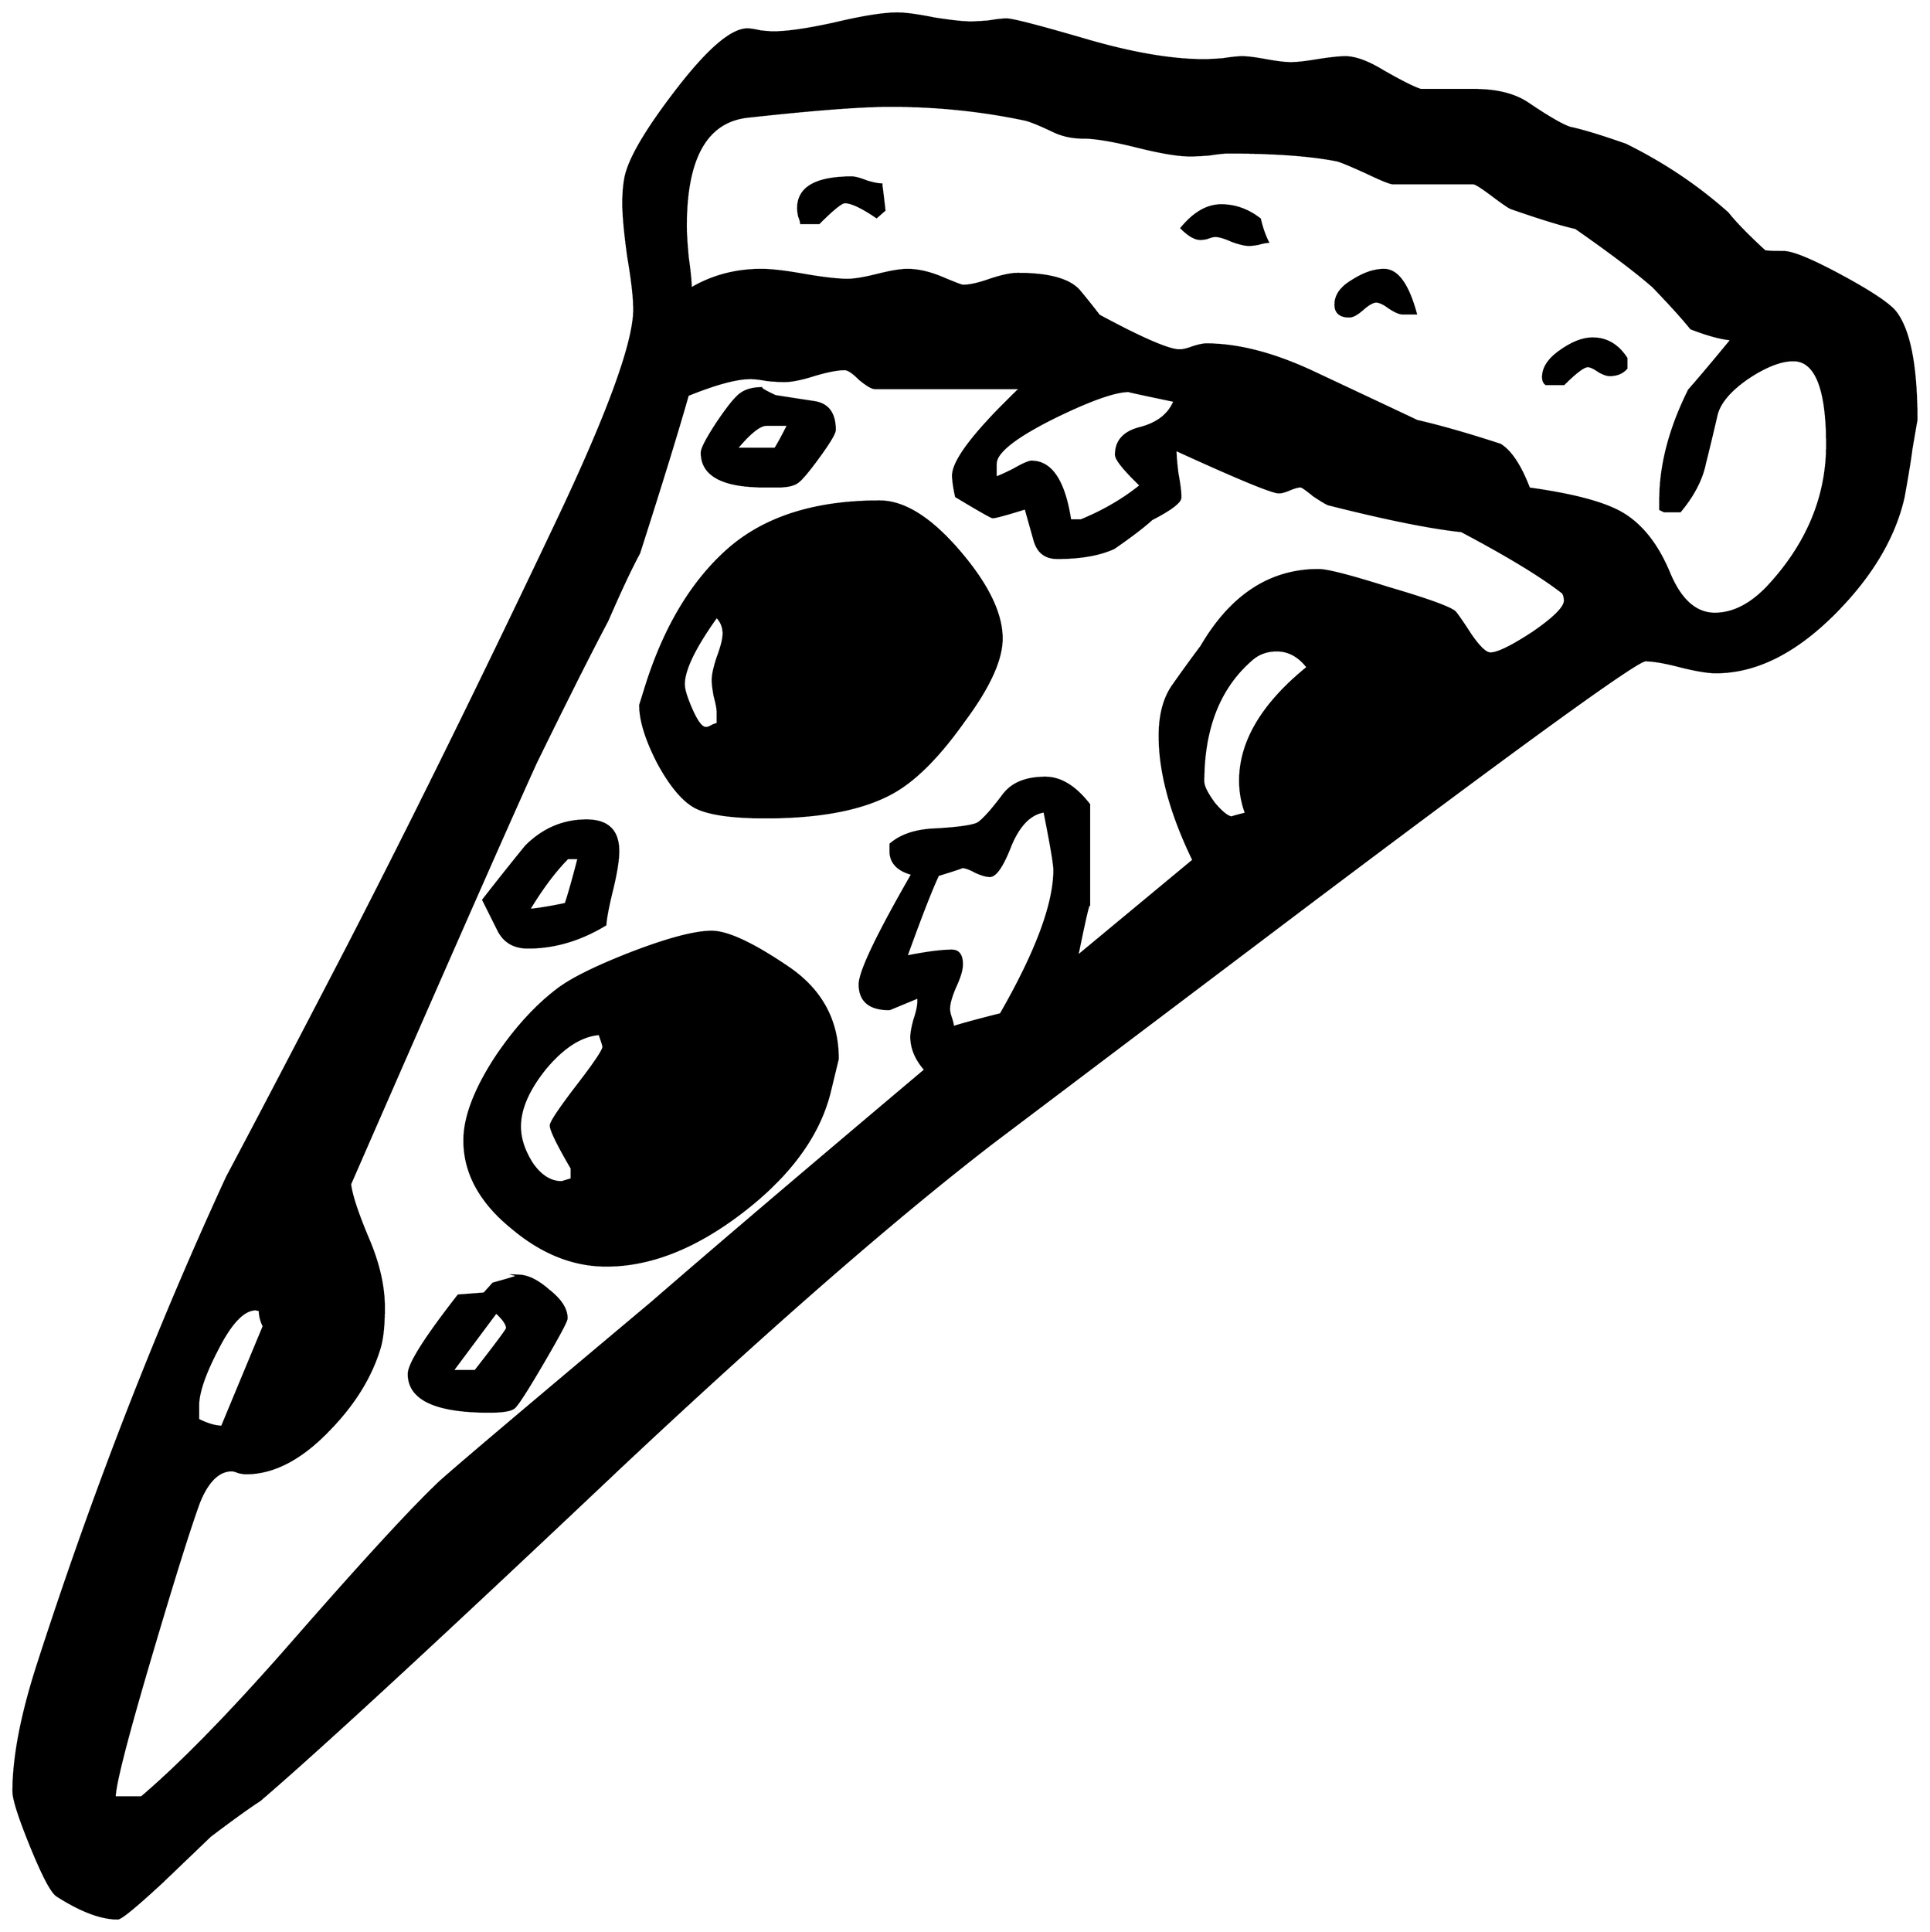 


\begin{tikzpicture}[y=0.80pt, x=0.80pt, yscale=-1.0, xscale=1.0, inner sep=0pt, outer sep=0pt]
\begin{scope}[shift={(100.0,1721.0)},nonzero rule]
  \path[draw=.,fill=.,line width=1.600pt] (1998.0,-1147.0) ..
    controls (1998.0,-1147.0) and (1996.333,-1137.333) ..
    (1993.0,-1118.0) .. controls (1991.667,-1107.333) and
    (1989.0,-1091.0) .. (1985.0,-1069.0) .. controls
    (1975.667,-1028.333) and (1952.333,-989.333) .. (1915.0,-952.0) ..
    controls (1875.667,-912.667) and (1836.0,-893.0) ..
    (1796.0,-893.0) .. controls (1788.0,-893.0) and
    (1776.0,-895.0) .. (1760.0,-899.0) .. controls
    (1744.667,-903.0) and (1733.0,-905.0) .. (1725.0,-905.0) ..
    controls (1716.333,-905.0) and (1603.0,-823.0) ..
    (1385.0,-659.0) -- (1067.0,-419.0) .. controls
    (968.333,-343.0) and (844.0,-234.667) .. (694.0,-94.0) ..
    controls (511.333,78.667) and (390.0,190.667) .. (330.0,242.0) ..
    controls (318.667,249.333) and (302.0,261.333) .. (280.0,278.0) ..
    controls (279.333,278.667) and (263.333,294.0) .. (232.0,324.0) ..
    controls (205.333,348.667) and (190.333,361.0) .. (187.0,361.0) ..
    controls (170.333,361.0) and (150.0,353.333) .. (126.0,338.0) ..
    controls (120.667,334.667) and (112.0,318.333) .. (100.0,289.0) ..
    controls (88.0,259.667) and (82.0,241.0) .. (82.0,233.0) ..
    controls (82.0,198.333) and (90.333,155.333) .. (107.0,104.0) ..
    controls (162.333,-67.333) and (225.667,-230.333) .. (297.0,-385.0)
    .. controls (324.333,-436.333) and (364.667,-513.333) ..
    (418.0,-616.0) .. controls (482.667,-741.333) and (552.667,-883.333)
    .. (628.0,-1042.0) .. controls (680.667,-1152.667) and
    (707.0,-1224.667) .. (707.0,-1258.0) .. controls
    (707.0,-1270.0) and (705.0,-1287.667) .. (701.0,-1311.0) ..
    controls (697.667,-1335.0) and (696.0,-1353.0) ..
    (696.0,-1365.0) .. controls (696.0,-1374.333) and
    (696.667,-1382.667) .. (698.0,-1390.0) .. controls
    (701.333,-1408.667) and (718.667,-1438.333) .. (750.0,-1479.0) ..
    controls (781.333,-1519.667) and (805.0,-1540.0) ..
    (821.0,-1540.0) .. controls (823.667,-1540.0) and
    (828.0,-1539.333) .. (834.0,-1538.0) .. controls
    (840.0,-1537.333) and (844.333,-1537.0) .. (847.0,-1537.0) ..
    controls (861.0,-1537.0) and (881.667,-1540.0) ..
    (909.0,-1546.0) .. controls (937.0,-1552.667) and
    (958.0,-1556.0) .. (972.0,-1556.0) .. controls
    (980.0,-1556.0) and (992.333,-1554.333) .. (1009.0,-1551.0) ..
    controls (1025.667,-1548.333) and (1038.0,-1547.0) ..
    (1046.0,-1547.0) .. controls (1050.0,-1547.0) and
    (1056.0,-1547.333) .. (1064.0,-1548.0) .. controls
    (1072.0,-1549.333) and (1078.0,-1550.0) .. (1082.0,-1550.0) ..
    controls (1088.0,-1550.0) and (1115.0,-1543.0) ..
    (1163.0,-1529.0) .. controls (1209.0,-1515.667) and
    (1248.333,-1509.0) .. (1281.0,-1509.0) .. controls
    (1285.0,-1509.0) and (1291.333,-1509.333) .. (1300.0,-1510.0) ..
    controls (1308.667,-1511.333) and (1315.0,-1512.0) ..
    (1319.0,-1512.0) .. controls (1324.333,-1512.0) and
    (1332.333,-1511.0) .. (1343.0,-1509.0) .. controls
    (1354.333,-1507.0) and (1362.667,-1506.0) .. (1368.0,-1506.0) ..
    controls (1374.0,-1506.0) and (1383.0,-1507.0) ..
    (1395.0,-1509.0) .. controls (1407.667,-1511.0) and
    (1417.0,-1512.0) .. (1423.0,-1512.0) .. controls
    (1433.0,-1512.0) and (1445.667,-1507.333) .. (1461.0,-1498.0) ..
    controls (1479.667,-1487.333) and (1492.333,-1481.0) ..
    (1499.0,-1479.0) .. controls (1499.0,-1479.0) and
    (1517.0,-1479.0) .. (1553.0,-1479.0) .. controls
    (1575.0,-1479.0) and (1592.667,-1474.667) .. (1606.0,-1466.0) ..
    controls (1626.667,-1452.0) and (1641.0,-1443.667) ..
    (1649.0,-1441.0) .. controls (1661.667,-1438.333) and
    (1680.333,-1432.667) .. (1705.0,-1424.0) .. controls
    (1743.0,-1405.333) and (1777.333,-1382.333) .. (1808.0,-1355.0) ..
    controls (1815.333,-1345.667) and (1827.667,-1333.0) ..
    (1845.0,-1317.0) .. controls (1845.667,-1316.333) and
    (1852.0,-1316.0) .. (1864.0,-1316.0) .. controls
    (1873.333,-1316.0) and (1893.333,-1307.667) .. (1924.0,-1291.0) ..
    controls (1954.667,-1274.333) and (1972.667,-1262.0) ..
    (1978.0,-1254.0) .. controls (1991.333,-1235.333) and
    (1998.0,-1199.667) .. (1998.0,-1147.0) --
    cycle(1908.0,-1122.0) .. controls (1908.0,-1178.667) and
    (1896.667,-1207.0) .. (1874.0,-1207.0) .. controls
    (1861.333,-1207.0) and (1846.0,-1201.0) .. (1828.0,-1189.0) ..
    controls (1810.667,-1177.0) and (1800.333,-1165.0) ..
    (1797.0,-1153.0) .. controls (1793.0,-1135.667) and
    (1789.0,-1119.0) .. (1785.0,-1103.0) .. controls
    (1781.667,-1087.0) and (1773.333,-1071.0) .. (1760.0,-1055.0) --
    (1744.0,-1055.0) -- (1740.0,-1057.0) -- (1740.0,-1066.0) ..
    controls (1740.0,-1101.333) and (1749.667,-1138.333) ..
    (1769.0,-1177.0) .. controls (1779.0,-1188.333) and
    (1793.333,-1205.333) .. (1812.0,-1228.0) .. controls
    (1802.0,-1228.667) and (1788.333,-1232.333) .. (1771.0,-1239.0) ..
    controls (1763.0,-1249.0) and (1750.333,-1263.0) ..
    (1733.0,-1281.0) .. controls (1716.333,-1295.667) and
    (1690.333,-1315.333) .. (1655.0,-1340.0) .. controls
    (1640.333,-1343.333) and (1618.667,-1350.0) .. (1590.0,-1360.0) ..
    controls (1588.0,-1360.667) and (1581.667,-1365.0) ..
    (1571.0,-1373.0) .. controls (1560.333,-1381.0) and
    (1554.0,-1385.0) .. (1552.0,-1385.0) -- (1471.0,-1385.0) ..
    controls (1468.333,-1385.0) and (1460.0,-1388.333) ..
    (1446.0,-1395.0) .. controls (1430.0,-1402.333) and
    (1419.667,-1406.667) .. (1415.0,-1408.0) .. controls
    (1388.333,-1413.333) and (1351.667,-1416.0) .. (1305.0,-1416.0) ..
    controls (1301.0,-1416.0) and (1294.667,-1415.333) ..
    (1286.0,-1414.0) .. controls (1277.333,-1413.333) and
    (1271.0,-1413.0) .. (1267.0,-1413.0) .. controls
    (1255.0,-1413.0) and (1237.0,-1416.0) .. (1213.0,-1422.0) ..
    controls (1189.0,-1428.0) and (1171.0,-1431.0) ..
    (1159.0,-1431.0) .. controls (1147.667,-1431.0) and
    (1137.333,-1433.333) .. (1128.0,-1438.0) .. controls
    (1115.333,-1444.0) and (1106.333,-1447.667) .. (1101.0,-1449.0) ..
    controls (1057.0,-1458.333) and (1011.667,-1463.0) ..
    (965.0,-1463.0) .. controls (935.667,-1463.0) and
    (887.667,-1459.333) .. (821.0,-1452.0) .. controls
    (779.667,-1447.333) and (759.0,-1410.667) .. (759.0,-1342.0) ..
    controls (759.0,-1334.667) and (759.667,-1324.0) ..
    (761.0,-1310.0) .. controls (763.0,-1296.0) and
    (764.0,-1285.667) .. (764.0,-1279.0) .. controls
    (785.333,-1291.667) and (809.0,-1298.0) .. (835.0,-1298.0) ..
    controls (845.0,-1298.0) and (859.333,-1296.333) ..
    (878.0,-1293.0) .. controls (897.333,-1289.667) and
    (912.0,-1288.0) .. (922.0,-1288.0) .. controls
    (928.667,-1288.0) and (938.667,-1289.667) .. (952.0,-1293.0) ..
    controls (965.333,-1296.333) and (975.333,-1298.0) ..
    (982.0,-1298.0) .. controls (992.667,-1298.0) and
    (1004.333,-1295.333) .. (1017.0,-1290.0) .. controls
    (1029.667,-1284.667) and (1036.667,-1282.0) .. (1038.0,-1282.0) ..
    controls (1044.667,-1282.0) and (1053.667,-1284.0) ..
    (1065.0,-1288.0) .. controls (1077.0,-1292.0) and
    (1086.333,-1294.0) .. (1093.0,-1294.0) .. controls
    (1124.333,-1294.0) and (1145.0,-1288.333) .. (1155.0,-1277.0) ..
    controls (1161.667,-1269.0) and (1168.333,-1260.667) ..
    (1175.0,-1252.0) .. controls (1218.333,-1228.667) and
    (1245.333,-1217.0) .. (1256.0,-1217.0) .. controls
    (1259.333,-1217.0) and (1263.667,-1218.0) .. (1269.0,-1220.0) ..
    controls (1275.0,-1222.0) and (1279.667,-1223.0) ..
    (1283.0,-1223.0) .. controls (1315.667,-1223.0) and
    (1352.333,-1213.333) .. (1393.0,-1194.0) .. controls
    (1458.333,-1163.333) and (1492.333,-1147.333) .. (1495.0,-1146.0) ..
    controls (1518.333,-1140.667) and (1546.333,-1132.667) ..
    (1579.0,-1122.0) .. controls (1589.667,-1115.333) and
    (1599.333,-1100.667) .. (1608.0,-1078.0) .. controls
    (1646.667,-1072.667) and (1675.333,-1065.667) .. (1694.0,-1057.0) ..
    controls (1717.333,-1046.333) and (1735.667,-1025.0) ..
    (1749.0,-993.0) .. controls (1760.333,-965.667) and
    (1775.667,-952.0) .. (1795.0,-952.0) .. controls
    (1814.333,-952.0) and (1833.0,-962.0) .. (1851.0,-982.0) ..
    controls (1889.0,-1024.0) and (1908.0,-1070.667) ..
    (1908.0,-1122.0) -- cycle(1251.0,-1166.0) .. controls
    (1219.0,-1172.667) and (1203.667,-1176.0) .. (1205.0,-1176.0) ..
    controls (1191.0,-1176.0) and (1165.667,-1167.0) ..
    (1129.0,-1149.0) .. controls (1090.333,-1129.667) and
    (1071.0,-1114.333) .. (1071.0,-1103.0) -- (1071.0,-1089.0) ..
    controls (1073.667,-1089.667) and (1079.667,-1092.333) ..
    (1089.0,-1097.0) .. controls (1098.333,-1102.333) and
    (1104.333,-1105.0) .. (1107.0,-1105.0) .. controls
    (1127.0,-1105.0) and (1140.0,-1085.333) .. (1146.0,-1046.0) --
    (1157.0,-1046.0) .. controls (1179.667,-1055.333) and
    (1199.667,-1067.0) .. (1217.0,-1081.0) .. controls
    (1200.333,-1097.0) and (1192.0,-1107.333) .. (1192.0,-1112.0) ..
    controls (1192.0,-1126.0) and (1200.333,-1135.0) ..
    (1217.0,-1139.0) .. controls (1234.333,-1143.667) and
    (1245.667,-1152.667) .. (1251.0,-1166.0) -- cycle(1385.0,-898.0)
    .. controls (1376.333,-909.333) and (1366.0,-915.0) ..
    (1354.0,-915.0) .. controls (1344.667,-915.0) and
    (1336.667,-912.333) .. (1330.0,-907.0) .. controls
    (1296.667,-879.0) and (1280.0,-837.667) .. (1280.0,-783.0) ..
    controls (1280.0,-778.333) and (1283.667,-771.0) ..
    (1291.0,-761.0) .. controls (1299.0,-751.667) and
    (1305.0,-747.0) .. (1309.0,-747.0) .. controls
    (1307.667,-747.0) and (1312.333,-748.333) .. (1323.0,-751.0) ..
    controls (1319.0,-761.667) and (1317.0,-772.667) ..
    (1317.0,-784.0) .. controls (1317.0,-823.333) and
    (1339.667,-861.333) .. (1385.0,-898.0) -- cycle(1130.0,-694.0)
    .. controls (1130.0,-700.0) and (1126.667,-719.667) ..
    (1120.0,-753.0) .. controls (1106.0,-751.0) and
    (1094.667,-739.667) .. (1086.0,-719.0) .. controls
    (1078.0,-698.333) and (1071.0,-688.0) .. (1065.0,-688.0) ..
    controls (1061.667,-688.0) and (1057.0,-689.333) ..
    (1051.0,-692.0) .. controls (1045.0,-695.333) and
    (1040.333,-697.0) .. (1037.0,-697.0) .. controls
    (1038.333,-697.0) and (1030.333,-694.333) .. (1013.0,-689.0) ..
    controls (1006.333,-675.0) and (995.667,-647.667) ..
    (981.0,-607.0) .. controls (1001.0,-611.0) and
    (1016.333,-613.0) .. (1027.0,-613.0) .. controls
    (1033.667,-613.0) and (1037.0,-608.333) .. (1037.0,-599.0) ..
    controls (1037.0,-593.667) and (1034.667,-586.0) ..
    (1030.0,-576.0) .. controls (1026.0,-566.667) and
    (1024.0,-559.333) .. (1024.0,-554.0) .. controls
    (1024.0,-552.0) and (1024.667,-549.0) .. (1026.0,-545.0) ..
    controls (1027.333,-541.0) and (1028.0,-538.0) ..
    (1028.0,-536.0) .. controls (1038.667,-539.333) and
    (1054.667,-543.667) .. (1076.0,-549.0) .. controls
    (1112.0,-611.667) and (1130.0,-660.0) .. (1130.0,-694.0) --
    cycle(1644.0,-965.0) .. controls (1644.0,-968.333) and
    (1643.333,-971.0) .. (1642.0,-973.0) .. controls
    (1620.667,-989.667) and (1586.667,-1010.333) .. (1540.0,-1035.0) ..
    controls (1508.667,-1038.333) and (1464.0,-1047.333) ..
    (1406.0,-1062.0) .. controls (1404.0,-1062.667) and
    (1399.0,-1065.667) .. (1391.0,-1071.0) .. controls
    (1383.667,-1077.0) and (1379.333,-1080.0) .. (1378.0,-1080.0) ..
    controls (1375.333,-1080.0) and (1371.667,-1079.0) ..
    (1367.0,-1077.0) .. controls (1362.333,-1075.0) and
    (1358.667,-1074.0) .. (1356.0,-1074.0) .. controls
    (1349.333,-1074.0) and (1314.667,-1088.333) .. (1252.0,-1117.0) ..
    controls (1252.0,-1111.667) and (1252.667,-1103.667) ..
    (1254.0,-1093.0) .. controls (1256.0,-1082.333) and
    (1257.0,-1074.333) .. (1257.0,-1069.0) .. controls
    (1257.0,-1064.333) and (1247.333,-1057.0) .. (1228.0,-1047.0) ..
    controls (1220.0,-1039.667) and (1207.333,-1030.0) ..
    (1190.0,-1018.0) .. controls (1175.333,-1011.333) and
    (1156.333,-1008.0) .. (1133.0,-1008.0) .. controls
    (1121.0,-1008.0) and (1113.333,-1014.0) .. (1110.0,-1026.0) ..
    controls (1104.0,-1047.333) and (1101.0,-1058.0) ..
    (1101.0,-1058.0) .. controls (1081.667,-1052.0) and
    (1070.667,-1049.0) .. (1068.0,-1049.0) .. controls
    (1066.667,-1049.0) and (1054.333,-1056.0) .. (1031.0,-1070.0) ..
    controls (1029.0,-1079.333) and (1028.0,-1086.333) ..
    (1028.0,-1091.0) .. controls (1028.0,-1106.333) and
    (1050.667,-1135.667) .. (1096.0,-1179.0) -- (949.0,-1179.0) ..
    controls (946.333,-1179.0) and (941.333,-1182.0) ..
    (934.0,-1188.0) .. controls (927.333,-1194.667) and
    (922.333,-1198.0) .. (919.0,-1198.0) .. controls
    (911.667,-1198.0) and (901.333,-1196.0) .. (888.0,-1192.0) ..
    controls (875.333,-1188.0) and (865.333,-1186.0) ..
    (858.0,-1186.0) .. controls (854.0,-1186.0) and
    (848.333,-1186.333) .. (841.0,-1187.0) .. controls
    (833.667,-1188.333) and (828.0,-1189.0) .. (824.0,-1189.0) ..
    controls (810.0,-1189.0) and (789.0,-1183.333) ..
    (761.0,-1172.0) .. controls (751.0,-1136.667) and
    (734.667,-1083.667) .. (712.0,-1013.0) .. controls
    (704.0,-998.333) and (693.333,-975.667) .. (680.0,-945.0) ..
    controls (663.333,-913.667) and (639.333,-866.0) .. (608.0,-802.0)
    .. controls (580.667,-742.0) and (518.333,-600.667) ..
    (421.0,-378.0) .. controls (422.333,-366.667) and (428.667,-347.667)
    .. (440.0,-321.0) .. controls (450.0,-297.0) and
    (455.0,-274.667) .. (455.0,-254.0) .. controls (455.0,-236.667)
    and (453.667,-223.333) .. (451.0,-214.0) .. controls
    (442.333,-184.667) and (425.333,-157.0) .. (400.0,-131.0) ..
    controls (372.0,-101.667) and (344.0,-87.0) .. (316.0,-87.0)
    .. controls (314.667,-87.0) and (312.333,-87.333) .. (309.0,-88.0)
    .. controls (305.667,-89.333) and (303.333,-90.0) .. (302.0,-90.0)
    .. controls (288.667,-90.0) and (277.667,-79.333) .. (269.0,-58.0)
    .. controls (259.667,-32.667) and (243.667,18.333) .. (221.0,95.0)
    .. controls (196.333,178.333) and (184.0,226.333) .. (184.0,239.0)
    -- (211.0,239.0) .. controls (251.667,204.333) and (302.333,152.333)
    .. (363.0,83.0) .. controls (432.333,3.667) and (481.333,-49.667) ..
    (510.0,-77.0) .. controls (521.333,-87.667) and (593.0,-148.333)
    .. (725.0,-259.0) .. controls (785.667,-311.667) and
    (877.333,-389.667) .. (1000.0,-493.0) .. controls (990.667,-503.667)
    and (986.0,-514.667) .. (986.0,-526.0) .. controls
    (986.0,-530.0) and (987.0,-535.667) .. (989.0,-543.0) ..
    controls (991.667,-551.0) and (993.0,-557.0) .. (993.0,-561.0)
    -- (993.0,-566.0) .. controls (973.667,-558.0) and
    (964.0,-554.0) .. (964.0,-554.0) .. controls (944.0,-554.0)
    and (934.0,-562.333) .. (934.0,-579.0) .. controls
    (934.0,-591.667) and (951.667,-628.667) .. (987.0,-690.0) ..
    controls (971.667,-694.0) and (964.333,-702.333) .. (965.0,-715.0)
    -- (965.0,-720.0) .. controls (975.667,-729.333) and
    (991.0,-734.333) .. (1011.0,-735.0) .. controls
    (1033.667,-736.333) and (1047.667,-738.333) .. (1053.0,-741.0) ..
    controls (1058.333,-744.333) and (1067.0,-754.0) ..
    (1079.0,-770.0) .. controls (1087.667,-781.333) and
    (1101.667,-787.0) .. (1121.0,-787.0) .. controls
    (1136.333,-787.0) and (1151.0,-778.0) .. (1165.0,-760.0) --
    (1165.0,-658.0) .. controls (1165.0,-663.333) and
    (1161.0,-646.333) .. (1153.0,-607.0) -- (1270.0,-704.0) ..
    controls (1247.333,-750.667) and (1236.0,-792.333) ..
    (1236.0,-829.0) .. controls (1236.0,-849.667) and
    (1240.333,-866.333) .. (1249.0,-879.0) .. controls
    (1258.333,-892.333) and (1268.0,-905.667) .. (1278.0,-919.0) ..
    controls (1308.0,-970.333) and (1347.333,-996.0) ..
    (1396.0,-996.0) .. controls (1404.667,-996.0) and
    (1428.0,-990.0) .. (1466.0,-978.0) .. controls
    (1504.667,-966.667) and (1527.0,-958.667) .. (1533.0,-954.0) ..
    controls (1535.0,-952.0) and (1540.333,-944.333) ..
    (1549.0,-931.0) .. controls (1557.667,-918.333) and
    (1564.333,-912.0) .. (1569.0,-912.0) .. controls
    (1576.333,-912.0) and (1590.667,-919.0) .. (1612.0,-933.0) ..
    controls (1633.333,-947.667) and (1644.0,-958.333) ..
    (1644.0,-965.0) -- cycle(334.0,-235.0) .. controls
    (331.333,-240.333) and (330.0,-245.667) .. (330.0,-251.0) --
    (326.0,-252.0) .. controls (314.0,-252.0) and (301.333,-239.0)
    .. (288.0,-213.0) .. controls (274.667,-187.667) and
    (268.0,-168.333) .. (268.0,-155.0) -- (268.0,-141.0) ..
    controls (277.333,-136.333) and (285.333,-134.0) .. (292.0,-134.0)
    -- (334.0,-235.0) -- cycle(1706.0,-1199.0) .. controls
    (1702.0,-1194.333) and (1696.333,-1192.0) .. (1689.0,-1192.0) ..
    controls (1686.333,-1192.0) and (1682.667,-1193.333) ..
    (1678.0,-1196.0) .. controls (1673.333,-1199.333) and
    (1669.667,-1201.0) .. (1667.0,-1201.0) .. controls
    (1663.0,-1201.0) and (1655.0,-1195.0) .. (1643.0,-1183.0) --
    (1625.0,-1183.0) .. controls (1623.0,-1184.333) and
    (1622.0,-1186.667) .. (1622.0,-1190.0) .. controls
    (1622.0,-1199.333) and (1627.667,-1208.0) .. (1639.0,-1216.0) ..
    controls (1651.0,-1224.667) and (1662.0,-1229.0) ..
    (1672.0,-1229.0) .. controls (1686.0,-1229.0) and
    (1697.333,-1222.333) .. (1706.0,-1209.0) -- (1706.0,-1199.0) --
    cycle(1494.0,-1254.0) -- (1481.0,-1254.0) .. controls
    (1477.667,-1254.0) and (1473.0,-1256.0) .. (1467.0,-1260.0) ..
    controls (1461.667,-1264.0) and (1457.333,-1266.0) ..
    (1454.0,-1266.0) .. controls (1450.667,-1266.0) and
    (1446.0,-1263.333) .. (1440.0,-1258.0) .. controls
    (1434.667,-1253.333) and (1430.333,-1251.0) .. (1427.0,-1251.0) ..
    controls (1417.667,-1251.0) and (1413.0,-1255.0) ..
    (1413.0,-1263.0) .. controls (1413.0,-1272.333) and
    (1418.667,-1280.333) .. (1430.0,-1287.0) .. controls
    (1441.333,-1294.333) and (1452.0,-1298.0) .. (1462.0,-1298.0) ..
    controls (1475.333,-1298.0) and (1486.0,-1283.333) ..
    (1494.0,-1254.0) -- cycle(1345.0,-1326.0) .. controls
    (1343.0,-1326.0) and (1339.667,-1325.333) .. (1335.0,-1324.0) ..
    controls (1331.0,-1323.333) and (1328.0,-1323.0) ..
    (1326.0,-1323.0) .. controls (1322.0,-1323.0) and
    (1316.333,-1324.333) .. (1309.0,-1327.0) .. controls
    (1301.667,-1330.333) and (1296.0,-1332.0) .. (1292.0,-1332.0) ..
    controls (1290.0,-1332.0) and (1287.333,-1331.333) ..
    (1284.0,-1330.0) .. controls (1281.333,-1329.333) and
    (1279.0,-1329.0) .. (1277.0,-1329.0) .. controls
    (1271.667,-1329.0) and (1265.333,-1332.667) .. (1258.0,-1340.0) ..
    controls (1270.667,-1355.333) and (1284.0,-1363.0) ..
    (1298.0,-1363.0) .. controls (1312.0,-1363.0) and
    (1325.0,-1358.333) .. (1337.0,-1349.0) .. controls
    (1339.0,-1340.333) and (1341.667,-1332.667) .. (1345.0,-1326.0) --
    cycle(959.0,-1358.0) -- (951.0,-1351.0) .. controls
    (936.333,-1361.0) and (925.667,-1366.0) .. (919.0,-1366.0) ..
    controls (915.667,-1366.0) and (907.0,-1359.0) ..
    (893.0,-1345.0) -- (875.0,-1345.0) .. controls
    (875.0,-1346.333) and (874.333,-1348.667) .. (873.0,-1352.0) ..
    controls (872.333,-1355.333) and (872.0,-1358.0) ..
    (872.0,-1360.0) .. controls (872.0,-1380.667) and
    (890.0,-1391.0) .. (926.0,-1391.0) .. controls
    (929.333,-1391.0) and (934.333,-1389.667) .. (941.0,-1387.0) ..
    controls (947.667,-1385.0) and (952.667,-1384.0) ..
    (956.0,-1384.0) -- (956.0,-1382.0) .. controls
    (956.0,-1383.333) and (957.0,-1375.333) .. (959.0,-1358.0) --
    cycle(909.0,-1137.0) .. controls (909.0,-1133.667) and
    (903.667,-1124.667) .. (893.0,-1110.0) .. controls
    (882.333,-1095.333) and (875.0,-1086.667) .. (871.0,-1084.0) ..
    controls (867.0,-1081.333) and (860.667,-1080.0) ..
    (852.0,-1080.0) -- (838.0,-1080.0) .. controls
    (796.0,-1080.0) and (775.0,-1091.333) .. (775.0,-1114.0) ..
    controls (775.0,-1118.0) and (780.0,-1127.667) ..
    (790.0,-1143.0) .. controls (800.667,-1159.0) and
    (808.667,-1169.0) .. (814.0,-1173.0) .. controls
    (819.333,-1177.0) and (826.667,-1179.0) .. (836.0,-1179.0) ..
    controls (833.333,-1179.0) and (837.667,-1176.333) ..
    (849.0,-1171.0) .. controls (861.667,-1169.0) and
    (874.667,-1167.0) .. (888.0,-1165.0) .. controls
    (902.0,-1163.0) and (909.0,-1153.667) .. (909.0,-1137.0) --
    cycle(1077.0,-927.0) .. controls (1077.0,-905.667) and
    (1064.333,-878.0) .. (1039.0,-844.0) .. controls
    (1016.333,-812.0) and (994.667,-789.333) .. (974.0,-776.0) ..
    controls (944.0,-756.667) and (899.0,-747.0) .. (839.0,-747.0)
    .. controls (805.667,-747.0) and (782.333,-750.333) ..
    (769.0,-757.0) .. controls (756.333,-763.667) and (743.667,-778.667)
    .. (731.0,-802.0) .. controls (719.0,-825.333) and
    (713.0,-844.667) .. (713.0,-860.0) .. controls (713.0,-860.0)
    and (714.667,-865.333) .. (718.0,-876.0) .. controls
    (736.667,-936.667) and (764.333,-983.333) .. (801.0,-1016.0) ..
    controls (837.667,-1048.667) and (888.667,-1065.0) ..
    (954.0,-1065.0) .. controls (978.667,-1065.0) and
    (1005.333,-1048.333) .. (1034.0,-1015.0) .. controls
    (1062.667,-981.667) and (1077.0,-952.333) .. (1077.0,-927.0) --
    cycle(691.0,-713.0) .. controls (691.0,-704.333) and
    (689.0,-691.667) .. (685.0,-675.0) .. controls (681.0,-659.0)
    and (678.667,-647.0) .. (678.0,-639.0) .. controls
    (652.667,-623.667) and (626.667,-616.0) .. (600.0,-616.0) ..
    controls (586.667,-616.0) and (577.0,-621.333) .. (571.0,-632.0)
    .. controls (565.667,-642.667) and (560.333,-653.333) ..
    (555.0,-664.0) .. controls (569.0,-682.0) and (583.333,-700.0)
    .. (598.0,-718.0) .. controls (615.333,-735.333) and
    (635.667,-744.0) .. (659.0,-744.0) .. controls (680.333,-744.0)
    and (691.0,-733.667) .. (691.0,-713.0) -- cycle(912.0,-504.0)
    .. controls (912.0,-504.0) and (909.333,-493.0) ..
    (904.0,-471.0) .. controls (893.333,-427.667) and (864.333,-387.667)
    .. (817.0,-351.0) .. controls (769.667,-314.333) and
    (723.667,-296.0) .. (679.0,-296.0) .. controls (645.667,-296.0)
    and (614.0,-308.667) .. (584.0,-334.0) .. controls
    (552.0,-360.0) and (536.0,-389.333) .. (536.0,-422.0) ..
    controls (536.0,-445.333) and (546.667,-473.333) .. (568.0,-506.0)
    .. controls (587.333,-534.667) and (608.0,-557.333) ..
    (630.0,-574.0) .. controls (644.0,-584.667) and (669.0,-597.0)
    .. (705.0,-611.0) .. controls (741.667,-625.0) and
    (768.333,-632.0) .. (785.0,-632.0) .. controls (801.0,-632.0)
    and (826.667,-620.0) .. (862.0,-596.0) .. controls
    (895.333,-573.333) and (912.0,-542.667) .. (912.0,-504.0) --
    cycle(639.0,-243.0) .. controls (639.0,-240.333) and
    (631.0,-225.333) .. (615.0,-198.0) .. controls (599.0,-170.667)
    and (589.333,-155.667) .. (586.0,-153.0) .. controls
    (582.667,-150.333) and (574.333,-149.0) .. (561.0,-149.0) ..
    controls (507.0,-149.0) and (480.0,-161.667) .. (480.0,-187.0)
    .. controls (480.0,-197.0) and (496.667,-223.333) ..
    (530.0,-266.0) .. controls (530.667,-266.0) and (539.333,-266.667)
    .. (556.0,-268.0) -- (565.0,-278.0) .. controls
    (584.333,-283.333) and (592.667,-286.0) .. (590.0,-286.0) ..
    controls (599.333,-286.0) and (609.667,-281.0) .. (621.0,-271.0)
    .. controls (633.0,-261.667) and (639.0,-252.333) ..
    (639.0,-243.0) -- cycle(862.0,-1142.0) -- (840.0,-1142.0) ..
    controls (833.333,-1142.0) and (823.333,-1134.0) ..
    (810.0,-1118.0) -- (849.0,-1118.0) .. controls
    (852.333,-1123.333) and (856.667,-1131.333) .. (862.0,-1142.0) --
    cycle(797.0,-932.0) .. controls (797.0,-938.667) and
    (794.667,-944.333) .. (790.0,-949.0) .. controls (768.0,-918.333)
    and (757.0,-895.667) .. (757.0,-881.0) .. controls
    (757.0,-875.667) and (759.667,-867.0) .. (765.0,-855.0) ..
    controls (770.333,-843.0) and (775.0,-837.0) .. (779.0,-837.0)
    .. controls (781.0,-837.0) and (783.0,-837.667) ..
    (785.0,-839.0) .. controls (787.667,-840.333) and (789.667,-841.0)
    .. (791.0,-841.0) -- (791.0,-853.0) .. controls
    (791.0,-856.333) and (790.0,-861.667) .. (788.0,-869.0) ..
    controls (786.667,-876.333) and (786.0,-881.667) .. (786.0,-885.0)
    .. controls (786.0,-890.333) and (787.667,-898.0) ..
    (791.0,-908.0) .. controls (795.0,-918.667) and (797.0,-926.667)
    .. (797.0,-932.0) -- cycle(651.0,-706.0) -- (640.0,-706.0)
    .. controls (627.333,-693.333) and (614.333,-676.0) ..
    (601.0,-654.0) .. controls (609.667,-654.667) and (622.0,-656.667)
    .. (638.0,-660.0) .. controls (641.333,-670.0) and
    (645.667,-685.333) .. (651.0,-706.0) -- cycle(676.0,-516.0) ..
    controls (676.0,-517.333) and (674.667,-521.667) .. (672.0,-529.0)
    .. controls (654.0,-527.667) and (636.0,-516.333) ..
    (618.0,-495.0) .. controls (600.667,-473.667) and (592.0,-454.0)
    .. (592.0,-436.0) .. controls (592.0,-424.0) and
    (596.0,-411.667) .. (604.0,-399.0) .. controls (612.667,-386.333)
    and (622.667,-380.0) .. (634.0,-380.0) .. controls
    (634.0,-380.0) and (637.333,-381.0) .. (644.0,-383.0) --
    (644.0,-394.0) .. controls (630.0,-418.0) and (623.0,-432.333)
    .. (623.0,-437.0) .. controls (623.0,-440.333) and
    (631.667,-453.333) .. (649.0,-476.0) .. controls (667.0,-499.333)
    and (676.0,-512.667) .. (676.0,-516.0) -- cycle(579.0,-233.0)
    .. controls (579.0,-237.0) and (575.333,-242.333) ..
    (568.0,-249.0) -- (524.0,-190.0) -- (547.0,-190.0) ..
    controls (568.333,-217.333) and (579.0,-231.667) .. (579.0,-233.0)
    -- cycle;
\end{scope}

\end{tikzpicture}


